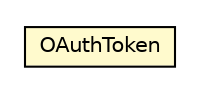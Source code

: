 #!/usr/local/bin/dot
#
# Class diagram 
# Generated by UMLGraph version R5_6-24-gf6e263 (http://www.umlgraph.org/)
#

digraph G {
	edge [fontname="Helvetica",fontsize=10,labelfontname="Helvetica",labelfontsize=10];
	node [fontname="Helvetica",fontsize=10,shape=plaintext];
	nodesep=0.25;
	ranksep=0.5;
	// net.trajano.auth.internal.OAuthToken
	c107 [label=<<table title="net.trajano.auth.internal.OAuthToken" border="0" cellborder="1" cellspacing="0" cellpadding="2" port="p" bgcolor="lemonChiffon" href="./OAuthToken.html">
		<tr><td><table border="0" cellspacing="0" cellpadding="1">
<tr><td align="center" balign="center"> OAuthToken </td></tr>
		</table></td></tr>
		</table>>, URL="./OAuthToken.html", fontname="Helvetica", fontcolor="black", fontsize=10.0];
}

